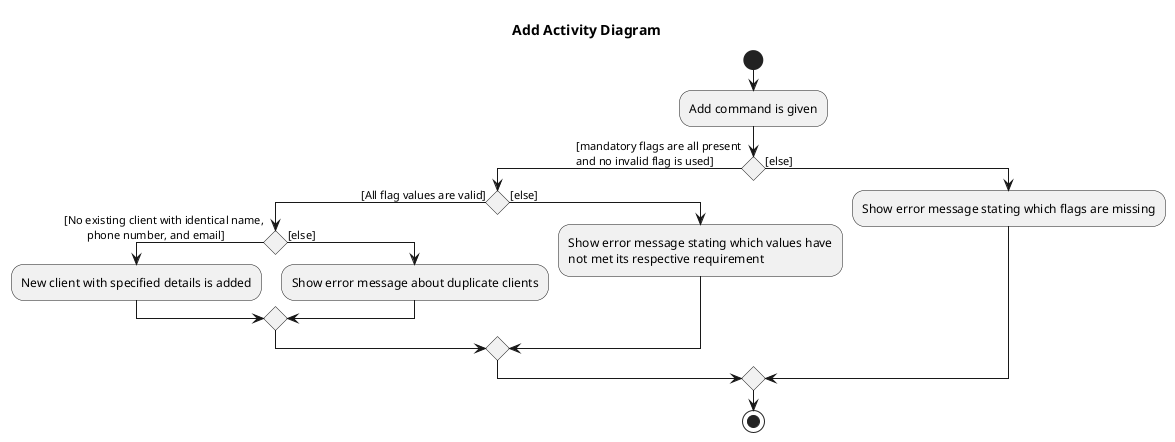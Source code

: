 @startuml
'https://plantuml.com/activity-diagram-beta
title Add Activity Diagram
start
:Add command is given;

if () then ([mandatory flags are all present
and no invalid flag is used])
    if () then ([All flag values are valid])
        if () then ([No existing client with identical name,
        phone number, and email])
            :New client with specified details is added;
        else ([else])
            :Show error message about duplicate clients;
        endif

    else ([else])
        :Show error message stating which values have
        not met its respective requirement;
    endif
else ([else])
    :Show error message stating which flags are missing;
endif

stop
@enduml
